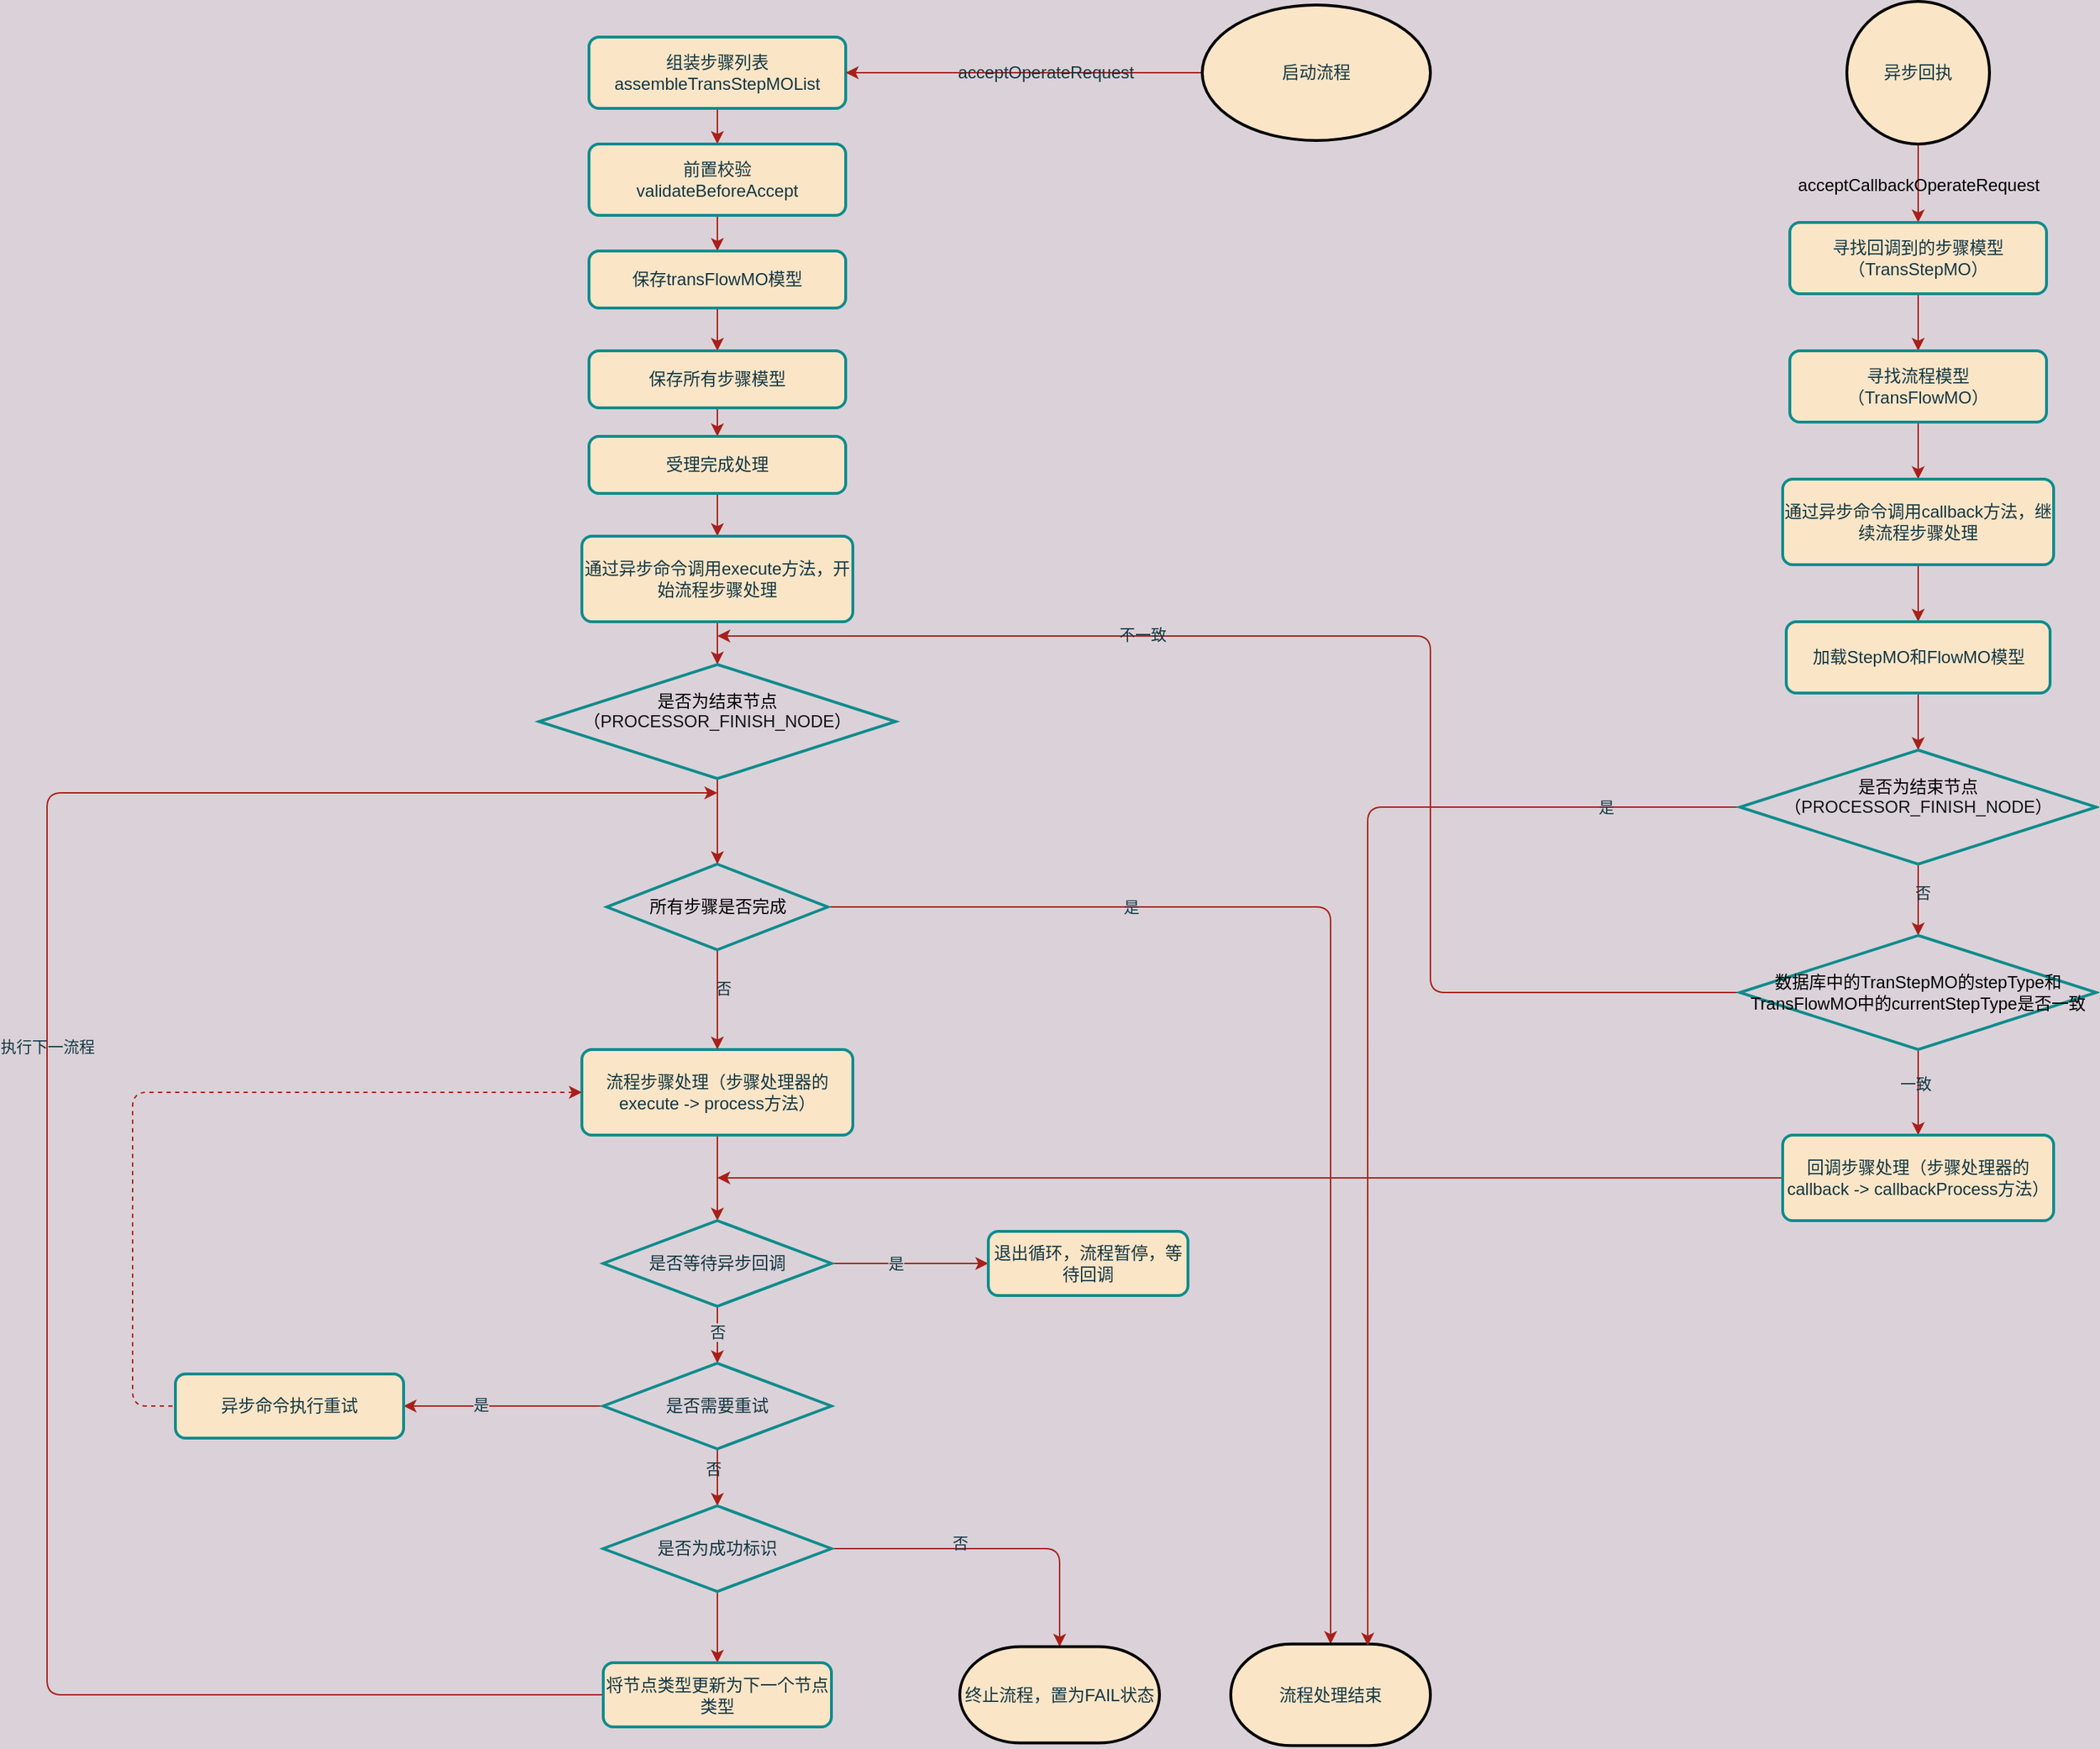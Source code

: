 <mxfile version="15.0.3" type="github">
  <diagram id="gjjfhEqOlBLSCpjZTNxB" name="第 1 页">
    <mxGraphModel dx="2989" dy="1366" grid="0" gridSize="10" guides="1" tooltips="1" connect="1" arrows="1" fold="1" page="1" pageScale="1" pageWidth="827" pageHeight="1169" background="#DAD2D8" math="0" shadow="0">
      <root>
        <mxCell id="0" />
        <mxCell id="1" parent="0" />
        <mxCell id="bWsxu2lpcLckADZo8OrW-3" style="edgeStyle=orthogonalEdgeStyle;rounded=0;orthogonalLoop=1;jettySize=auto;html=1;entryX=0.5;entryY=0;entryDx=0;entryDy=0;labelBackgroundColor=#DAD2D8;strokeColor=#A8201A;fontColor=#143642;" edge="1" parent="1" source="bWsxu2lpcLckADZo8OrW-1" target="bWsxu2lpcLckADZo8OrW-2">
          <mxGeometry relative="1" as="geometry" />
        </mxCell>
        <mxCell id="bWsxu2lpcLckADZo8OrW-1" value="组装步骤列表&lt;br&gt;assembleTransStepMOList" style="rounded=1;whiteSpace=wrap;html=1;absoluteArcSize=1;arcSize=14;strokeWidth=2;fillColor=#FAE5C7;strokeColor=#0F8B8D;fontColor=#143642;" vertex="1" parent="1">
          <mxGeometry x="180" y="220" width="180" height="50" as="geometry" />
        </mxCell>
        <mxCell id="bWsxu2lpcLckADZo8OrW-5" style="edgeStyle=orthogonalEdgeStyle;rounded=0;orthogonalLoop=1;jettySize=auto;html=1;entryX=0.5;entryY=0;entryDx=0;entryDy=0;labelBackgroundColor=#DAD2D8;strokeColor=#A8201A;fontColor=#143642;" edge="1" parent="1" source="bWsxu2lpcLckADZo8OrW-2" target="bWsxu2lpcLckADZo8OrW-4">
          <mxGeometry relative="1" as="geometry" />
        </mxCell>
        <mxCell id="bWsxu2lpcLckADZo8OrW-2" value="前置校验&lt;br&gt;validateBeforeAccept" style="rounded=1;whiteSpace=wrap;html=1;absoluteArcSize=1;arcSize=14;strokeWidth=2;fillColor=#FAE5C7;strokeColor=#0F8B8D;fontColor=#143642;" vertex="1" parent="1">
          <mxGeometry x="180" y="295" width="180" height="50" as="geometry" />
        </mxCell>
        <mxCell id="bWsxu2lpcLckADZo8OrW-7" style="edgeStyle=orthogonalEdgeStyle;rounded=0;orthogonalLoop=1;jettySize=auto;html=1;entryX=0.5;entryY=0;entryDx=0;entryDy=0;labelBackgroundColor=#DAD2D8;strokeColor=#A8201A;fontColor=#143642;" edge="1" parent="1" source="bWsxu2lpcLckADZo8OrW-4" target="bWsxu2lpcLckADZo8OrW-6">
          <mxGeometry relative="1" as="geometry" />
        </mxCell>
        <mxCell id="bWsxu2lpcLckADZo8OrW-4" value="保存transFlowMO模型" style="rounded=1;whiteSpace=wrap;html=1;absoluteArcSize=1;arcSize=14;strokeWidth=2;fillColor=#FAE5C7;strokeColor=#0F8B8D;fontColor=#143642;" vertex="1" parent="1">
          <mxGeometry x="180" y="370" width="180" height="40" as="geometry" />
        </mxCell>
        <mxCell id="bWsxu2lpcLckADZo8OrW-11" style="edgeStyle=orthogonalEdgeStyle;rounded=0;orthogonalLoop=1;jettySize=auto;html=1;labelBackgroundColor=#DAD2D8;strokeColor=#A8201A;fontColor=#143642;" edge="1" parent="1" source="bWsxu2lpcLckADZo8OrW-6" target="bWsxu2lpcLckADZo8OrW-10">
          <mxGeometry relative="1" as="geometry" />
        </mxCell>
        <mxCell id="bWsxu2lpcLckADZo8OrW-6" value="保存所有步骤模型" style="rounded=1;whiteSpace=wrap;html=1;absoluteArcSize=1;arcSize=14;strokeWidth=2;fillColor=#FAE5C7;strokeColor=#0F8B8D;fontColor=#143642;" vertex="1" parent="1">
          <mxGeometry x="180" y="440" width="180" height="40" as="geometry" />
        </mxCell>
        <mxCell id="bWsxu2lpcLckADZo8OrW-13" style="edgeStyle=orthogonalEdgeStyle;rounded=0;orthogonalLoop=1;jettySize=auto;html=1;labelBackgroundColor=#DAD2D8;strokeColor=#A8201A;fontColor=#143642;" edge="1" parent="1" source="bWsxu2lpcLckADZo8OrW-10" target="bWsxu2lpcLckADZo8OrW-12">
          <mxGeometry relative="1" as="geometry" />
        </mxCell>
        <mxCell id="bWsxu2lpcLckADZo8OrW-10" value="受理完成处理" style="rounded=1;whiteSpace=wrap;html=1;absoluteArcSize=1;arcSize=14;strokeWidth=2;fillColor=#FAE5C7;strokeColor=#0F8B8D;fontColor=#143642;" vertex="1" parent="1">
          <mxGeometry x="180" y="500" width="180" height="40" as="geometry" />
        </mxCell>
        <mxCell id="bWsxu2lpcLckADZo8OrW-21" style="edgeStyle=orthogonalEdgeStyle;rounded=0;orthogonalLoop=1;jettySize=auto;html=1;labelBackgroundColor=#DAD2D8;strokeColor=#A8201A;fontColor=#143642;entryX=0.5;entryY=0;entryDx=0;entryDy=0;entryPerimeter=0;" edge="1" parent="1" source="bWsxu2lpcLckADZo8OrW-12" target="bWsxu2lpcLckADZo8OrW-49">
          <mxGeometry relative="1" as="geometry">
            <mxPoint x="270" y="780" as="targetPoint" />
          </mxGeometry>
        </mxCell>
        <mxCell id="bWsxu2lpcLckADZo8OrW-12" value="通过异步命令调用execute方法，开始流程步骤处理" style="rounded=1;whiteSpace=wrap;html=1;absoluteArcSize=1;arcSize=14;strokeWidth=2;fillColor=#FAE5C7;strokeColor=#0F8B8D;fontColor=#143642;" vertex="1" parent="1">
          <mxGeometry x="175" y="570" width="190" height="60" as="geometry" />
        </mxCell>
        <mxCell id="bWsxu2lpcLckADZo8OrW-16" style="edgeStyle=orthogonalEdgeStyle;rounded=0;orthogonalLoop=1;jettySize=auto;html=1;entryX=0.5;entryY=0;entryDx=0;entryDy=0;entryPerimeter=0;labelBackgroundColor=#DAD2D8;strokeColor=#A8201A;fontColor=#143642;" edge="1" parent="1" source="bWsxu2lpcLckADZo8OrW-14" target="bWsxu2lpcLckADZo8OrW-15">
          <mxGeometry relative="1" as="geometry" />
        </mxCell>
        <mxCell id="bWsxu2lpcLckADZo8OrW-14" value="流程步骤处理（步骤处理器的execute -&amp;gt; process方法）" style="rounded=1;whiteSpace=wrap;html=1;absoluteArcSize=1;arcSize=14;strokeWidth=2;fillColor=#FAE5C7;strokeColor=#0F8B8D;fontColor=#143642;" vertex="1" parent="1">
          <mxGeometry x="175" y="930" width="190" height="60" as="geometry" />
        </mxCell>
        <mxCell id="bWsxu2lpcLckADZo8OrW-18" style="edgeStyle=orthogonalEdgeStyle;rounded=0;orthogonalLoop=1;jettySize=auto;html=1;entryX=0;entryY=0.5;entryDx=0;entryDy=0;labelBackgroundColor=#DAD2D8;strokeColor=#A8201A;fontColor=#143642;exitX=1;exitY=0.5;exitDx=0;exitDy=0;exitPerimeter=0;" edge="1" parent="1" source="bWsxu2lpcLckADZo8OrW-15" target="bWsxu2lpcLckADZo8OrW-17">
          <mxGeometry relative="1" as="geometry">
            <Array as="points" />
          </mxGeometry>
        </mxCell>
        <mxCell id="bWsxu2lpcLckADZo8OrW-19" value="是" style="edgeLabel;html=1;align=center;verticalAlign=middle;resizable=0;points=[];labelBackgroundColor=#DAD2D8;fontColor=#143642;" vertex="1" connectable="0" parent="bWsxu2lpcLckADZo8OrW-18">
          <mxGeometry x="-0.189" y="-3" relative="1" as="geometry">
            <mxPoint y="-3" as="offset" />
          </mxGeometry>
        </mxCell>
        <mxCell id="bWsxu2lpcLckADZo8OrW-20" style="edgeStyle=orthogonalEdgeStyle;rounded=0;orthogonalLoop=1;jettySize=auto;html=1;entryX=0.5;entryY=0;entryDx=0;entryDy=0;entryPerimeter=0;labelBackgroundColor=#DAD2D8;strokeColor=#A8201A;fontColor=#143642;" edge="1" parent="1" source="bWsxu2lpcLckADZo8OrW-15" target="bWsxu2lpcLckADZo8OrW-23">
          <mxGeometry relative="1" as="geometry">
            <mxPoint x="270" y="1210" as="targetPoint" />
          </mxGeometry>
        </mxCell>
        <mxCell id="bWsxu2lpcLckADZo8OrW-22" value="否" style="edgeLabel;html=1;align=center;verticalAlign=middle;resizable=0;points=[];labelBackgroundColor=#DAD2D8;fontColor=#143642;" vertex="1" connectable="0" parent="bWsxu2lpcLckADZo8OrW-20">
          <mxGeometry x="-0.106" relative="1" as="geometry">
            <mxPoint as="offset" />
          </mxGeometry>
        </mxCell>
        <mxCell id="bWsxu2lpcLckADZo8OrW-15" value="是否等待异步回调" style="strokeWidth=2;html=1;shape=mxgraph.flowchart.decision;whiteSpace=wrap;fillColor=none;strokeColor=#0F8B8D;fontColor=#143642;" vertex="1" parent="1">
          <mxGeometry x="190" y="1050" width="160" height="60" as="geometry" />
        </mxCell>
        <mxCell id="bWsxu2lpcLckADZo8OrW-17" value="退出循环，流程暂停，等待回调" style="rounded=1;whiteSpace=wrap;html=1;absoluteArcSize=1;arcSize=14;strokeWidth=2;fillColor=#FAE5C7;strokeColor=#0F8B8D;fontColor=#143642;" vertex="1" parent="1">
          <mxGeometry x="460" y="1057.5" width="140" height="45" as="geometry" />
        </mxCell>
        <mxCell id="bWsxu2lpcLckADZo8OrW-24" style="edgeStyle=orthogonalEdgeStyle;rounded=0;orthogonalLoop=1;jettySize=auto;html=1;entryX=1;entryY=0.5;entryDx=0;entryDy=0;labelBackgroundColor=#DAD2D8;strokeColor=#A8201A;fontColor=#143642;" edge="1" parent="1" source="bWsxu2lpcLckADZo8OrW-23" target="bWsxu2lpcLckADZo8OrW-26">
          <mxGeometry relative="1" as="geometry">
            <mxPoint x="470" y="1225" as="targetPoint" />
          </mxGeometry>
        </mxCell>
        <mxCell id="bWsxu2lpcLckADZo8OrW-25" value="是" style="edgeLabel;html=1;align=center;verticalAlign=middle;resizable=0;points=[];labelBackgroundColor=#DAD2D8;fontColor=#143642;" vertex="1" connectable="0" parent="bWsxu2lpcLckADZo8OrW-24">
          <mxGeometry x="0.233" y="-1" relative="1" as="geometry">
            <mxPoint as="offset" />
          </mxGeometry>
        </mxCell>
        <mxCell id="bWsxu2lpcLckADZo8OrW-29" style="edgeStyle=orthogonalEdgeStyle;curved=0;rounded=1;sketch=0;orthogonalLoop=1;jettySize=auto;html=1;entryX=0.5;entryY=0;entryDx=0;entryDy=0;entryPerimeter=0;fontColor=#143642;strokeColor=#A8201A;fillColor=#FAE5C7;" edge="1" parent="1" source="bWsxu2lpcLckADZo8OrW-23" target="bWsxu2lpcLckADZo8OrW-28">
          <mxGeometry relative="1" as="geometry" />
        </mxCell>
        <mxCell id="bWsxu2lpcLckADZo8OrW-33" value="否" style="edgeLabel;html=1;align=center;verticalAlign=middle;resizable=0;points=[];fontColor=#143642;labelBackgroundColor=none;" vertex="1" connectable="0" parent="bWsxu2lpcLckADZo8OrW-29">
          <mxGeometry x="-0.3" y="-3" relative="1" as="geometry">
            <mxPoint as="offset" />
          </mxGeometry>
        </mxCell>
        <mxCell id="bWsxu2lpcLckADZo8OrW-23" value="是否需要重试" style="strokeWidth=2;html=1;shape=mxgraph.flowchart.decision;whiteSpace=wrap;fillColor=none;strokeColor=#0F8B8D;fontColor=#143642;" vertex="1" parent="1">
          <mxGeometry x="190" y="1150" width="160" height="60" as="geometry" />
        </mxCell>
        <mxCell id="bWsxu2lpcLckADZo8OrW-27" style="edgeStyle=orthogonalEdgeStyle;rounded=1;orthogonalLoop=1;jettySize=auto;html=1;labelBackgroundColor=#DAD2D8;strokeColor=#A8201A;fontColor=#143642;dashed=1;exitX=1;exitY=0.5;exitDx=0;exitDy=0;entryX=0;entryY=0.5;entryDx=0;entryDy=0;" edge="1" parent="1" source="bWsxu2lpcLckADZo8OrW-26" target="bWsxu2lpcLckADZo8OrW-14">
          <mxGeometry relative="1" as="geometry">
            <mxPoint x="170" y="960" as="targetPoint" />
            <Array as="points">
              <mxPoint x="-140" y="1180" />
              <mxPoint x="-140" y="960" />
            </Array>
          </mxGeometry>
        </mxCell>
        <mxCell id="bWsxu2lpcLckADZo8OrW-26" value="异步命令执行重试" style="rounded=1;whiteSpace=wrap;html=1;absoluteArcSize=1;arcSize=14;strokeWidth=2;fillColor=#FAE5C7;strokeColor=#0F8B8D;fontColor=#143642;" vertex="1" parent="1">
          <mxGeometry x="-110" y="1157.5" width="160" height="45" as="geometry" />
        </mxCell>
        <mxCell id="bWsxu2lpcLckADZo8OrW-31" style="edgeStyle=orthogonalEdgeStyle;curved=0;rounded=1;sketch=0;orthogonalLoop=1;jettySize=auto;html=1;entryX=0.5;entryY=0;entryDx=0;entryDy=0;fontColor=#143642;strokeColor=#A8201A;fillColor=#FAE5C7;entryPerimeter=0;" edge="1" parent="1" source="bWsxu2lpcLckADZo8OrW-28" target="bWsxu2lpcLckADZo8OrW-47">
          <mxGeometry relative="1" as="geometry">
            <mxPoint x="510" y="1360" as="targetPoint" />
          </mxGeometry>
        </mxCell>
        <mxCell id="bWsxu2lpcLckADZo8OrW-32" value="否" style="edgeLabel;html=1;align=center;verticalAlign=middle;resizable=0;points=[];fontColor=#143642;labelBackgroundColor=none;" vertex="1" connectable="0" parent="bWsxu2lpcLckADZo8OrW-31">
          <mxGeometry x="-0.214" y="2" relative="1" as="geometry">
            <mxPoint y="-2" as="offset" />
          </mxGeometry>
        </mxCell>
        <mxCell id="bWsxu2lpcLckADZo8OrW-37" style="edgeStyle=orthogonalEdgeStyle;curved=0;rounded=1;sketch=0;orthogonalLoop=1;jettySize=auto;html=1;fontColor=#143642;strokeColor=#A8201A;fillColor=#FAE5C7;" edge="1" parent="1" source="bWsxu2lpcLckADZo8OrW-28" target="bWsxu2lpcLckADZo8OrW-36">
          <mxGeometry relative="1" as="geometry" />
        </mxCell>
        <mxCell id="bWsxu2lpcLckADZo8OrW-28" value="是否为成功标识" style="strokeWidth=2;html=1;shape=mxgraph.flowchart.decision;whiteSpace=wrap;fillColor=none;strokeColor=#0F8B8D;fontColor=#143642;" vertex="1" parent="1">
          <mxGeometry x="190" y="1250" width="160" height="60" as="geometry" />
        </mxCell>
        <mxCell id="bWsxu2lpcLckADZo8OrW-40" style="edgeStyle=orthogonalEdgeStyle;curved=0;rounded=1;sketch=0;orthogonalLoop=1;jettySize=auto;html=1;fontColor=#143642;strokeColor=#A8201A;fillColor=#FAE5C7;exitX=1;exitY=0.5;exitDx=0;exitDy=0;" edge="1" parent="1" source="bWsxu2lpcLckADZo8OrW-36">
          <mxGeometry relative="1" as="geometry">
            <mxPoint x="270" y="750" as="targetPoint" />
            <Array as="points">
              <mxPoint x="-200" y="1383" />
              <mxPoint x="-200" y="750" />
              <mxPoint x="270" y="750" />
            </Array>
          </mxGeometry>
        </mxCell>
        <mxCell id="bWsxu2lpcLckADZo8OrW-41" value="执行下一流程" style="edgeLabel;html=1;align=center;verticalAlign=middle;resizable=0;points=[];fontColor=#143642;labelBackgroundColor=none;" vertex="1" connectable="0" parent="bWsxu2lpcLckADZo8OrW-40">
          <mxGeometry x="0.021" relative="1" as="geometry">
            <mxPoint y="-161" as="offset" />
          </mxGeometry>
        </mxCell>
        <mxCell id="bWsxu2lpcLckADZo8OrW-36" value="将节点类型更新为下一个节点类型" style="rounded=1;whiteSpace=wrap;html=1;absoluteArcSize=1;arcSize=14;strokeWidth=2;fillColor=#FAE5C7;strokeColor=#0F8B8D;fontColor=#143642;" vertex="1" parent="1">
          <mxGeometry x="190" y="1360" width="160" height="45" as="geometry" />
        </mxCell>
        <mxCell id="bWsxu2lpcLckADZo8OrW-51" value="&lt;span style=&quot;font-size: 12px;&quot;&gt;acceptOperateRequest&lt;/span&gt;" style="edgeStyle=orthogonalEdgeStyle;curved=0;rounded=1;sketch=0;orthogonalLoop=1;jettySize=auto;html=1;entryX=1;entryY=0.5;entryDx=0;entryDy=0;fontColor=#143642;strokeColor=#A8201A;fillColor=#FAE5C7;labelBackgroundColor=none;" edge="1" parent="1" source="bWsxu2lpcLckADZo8OrW-38" target="bWsxu2lpcLckADZo8OrW-1">
          <mxGeometry x="-0.12" relative="1" as="geometry">
            <mxPoint as="offset" />
          </mxGeometry>
        </mxCell>
        <mxCell id="bWsxu2lpcLckADZo8OrW-38" value="启动流程&lt;br&gt;" style="strokeWidth=2;html=1;shape=mxgraph.flowchart.start_2;whiteSpace=wrap;rounded=0;labelBackgroundColor=none;sketch=0;fontColor=#143642;fillColor=#FAE5C7;" vertex="1" parent="1">
          <mxGeometry x="610" y="197.5" width="160" height="95" as="geometry" />
        </mxCell>
        <mxCell id="bWsxu2lpcLckADZo8OrW-43" style="edgeStyle=orthogonalEdgeStyle;curved=0;rounded=1;sketch=0;orthogonalLoop=1;jettySize=auto;html=1;entryX=0.5;entryY=0;entryDx=0;entryDy=0;fontColor=#143642;strokeColor=#A8201A;fillColor=#FAE5C7;" edge="1" parent="1" source="bWsxu2lpcLckADZo8OrW-42" target="bWsxu2lpcLckADZo8OrW-14">
          <mxGeometry relative="1" as="geometry" />
        </mxCell>
        <mxCell id="bWsxu2lpcLckADZo8OrW-44" value="否" style="edgeLabel;html=1;align=center;verticalAlign=middle;resizable=0;points=[];fontColor=#143642;labelBackgroundColor=none;" vertex="1" connectable="0" parent="bWsxu2lpcLckADZo8OrW-43">
          <mxGeometry x="-0.229" y="4" relative="1" as="geometry">
            <mxPoint as="offset" />
          </mxGeometry>
        </mxCell>
        <mxCell id="bWsxu2lpcLckADZo8OrW-46" style="edgeStyle=orthogonalEdgeStyle;curved=0;rounded=1;sketch=0;orthogonalLoop=1;jettySize=auto;html=1;fontColor=#143642;strokeColor=#A8201A;fillColor=#FAE5C7;" edge="1" parent="1" source="bWsxu2lpcLckADZo8OrW-42" target="bWsxu2lpcLckADZo8OrW-45">
          <mxGeometry relative="1" as="geometry" />
        </mxCell>
        <mxCell id="bWsxu2lpcLckADZo8OrW-48" value="是" style="edgeLabel;html=1;align=center;verticalAlign=middle;resizable=0;points=[];fontColor=#143642;labelBackgroundColor=none;" vertex="1" connectable="0" parent="bWsxu2lpcLckADZo8OrW-46">
          <mxGeometry x="-0.511" relative="1" as="geometry">
            <mxPoint as="offset" />
          </mxGeometry>
        </mxCell>
        <mxCell id="bWsxu2lpcLckADZo8OrW-42" value="&lt;span&gt;&lt;font color=&quot;#000000&quot; style=&quot;font-size: 12px&quot;&gt;所有步骤是否完成&lt;/font&gt;&lt;/span&gt;" style="strokeWidth=2;html=1;shape=mxgraph.flowchart.decision;whiteSpace=wrap;fillColor=none;strokeColor=#0F8B8D;fontColor=#143642;" vertex="1" parent="1">
          <mxGeometry x="192.5" y="800" width="155" height="60" as="geometry" />
        </mxCell>
        <mxCell id="bWsxu2lpcLckADZo8OrW-45" value="流程处理结束" style="strokeWidth=2;html=1;shape=mxgraph.flowchart.terminator;whiteSpace=wrap;rounded=0;labelBackgroundColor=none;sketch=0;fontColor=#143642;fillColor=#FAE5C7;" vertex="1" parent="1">
          <mxGeometry x="630" y="1346.88" width="140" height="71.25" as="geometry" />
        </mxCell>
        <mxCell id="bWsxu2lpcLckADZo8OrW-47" value="终止流程，置为FAIL状态" style="strokeWidth=2;html=1;shape=mxgraph.flowchart.terminator;whiteSpace=wrap;rounded=0;labelBackgroundColor=none;sketch=0;fontColor=#143642;fillColor=#FAE5C7;" vertex="1" parent="1">
          <mxGeometry x="440" y="1348.75" width="140" height="67.5" as="geometry" />
        </mxCell>
        <mxCell id="bWsxu2lpcLckADZo8OrW-50" style="edgeStyle=orthogonalEdgeStyle;curved=0;rounded=1;sketch=0;orthogonalLoop=1;jettySize=auto;html=1;entryX=0.5;entryY=0;entryDx=0;entryDy=0;entryPerimeter=0;fontColor=#143642;strokeColor=#A8201A;fillColor=#FAE5C7;" edge="1" parent="1" source="bWsxu2lpcLckADZo8OrW-49" target="bWsxu2lpcLckADZo8OrW-42">
          <mxGeometry relative="1" as="geometry" />
        </mxCell>
        <mxCell id="bWsxu2lpcLckADZo8OrW-49" value="&lt;font color=&quot;#000000&quot; style=&quot;font-size: 12px&quot;&gt;是否为结束节点&lt;br&gt;&lt;font style=&quot;font-size: 12px&quot;&gt;（&lt;/font&gt;&lt;/font&gt;&lt;font style=&quot;font-size: 12px&quot;&gt;&lt;font style=&quot;font-size: 12px&quot;&gt;&lt;span style=&quot;color: rgb(18 , 20 , 22)&quot;&gt;PROCESSOR_FINISH_NODE&lt;/span&gt;&lt;span style=&quot;color: rgb(0 , 0 , 0)&quot;&gt;）&lt;/span&gt;&lt;/font&gt;&lt;br&gt;&lt;/font&gt;&lt;span style=&quot;color: rgba(0 , 0 , 0 , 0) ; font-family: monospace ; font-size: 0px&quot;&gt;%3CmxGraphModel%3E%3Croot%3E%3CmxCell%20id%3D%220%22%2F%3E%3CmxCell%20id%3D%221%22%20parent%3D%220%22%2F%3E%3CmxCell%20id%3D%222%22%20value%3D%22%26lt%3Bspan%26gt%3B%26lt%3Bfont%20color%3D%26quot%3B%23000000%26quot%3B%20style%3D%26quot%3Bfont-size%3A%2012px%26quot%3B%26gt%3B%E6%89%80%E6%9C%89%E6%AD%A5%E9%AA%A4%E6%98%AF%E5%90%A6%E5%AE%8C%E6%88%90%26lt%3B%2Ffont%26gt%3B%26lt%3B%2Fspan%26gt%3B%22%20style%3D%22strokeWidth%3D2%3Bhtml%3D1%3Bshape%3Dmxgraph.flowchart.decision%3BwhiteSpace%3Dwrap%3BfillColor%3Dnone%3BstrokeColor%3D%230F8B8D%3BfontColor%3D%23143642%3B%22%20vertex%3D%221%22%20parent%3D%221%22%3E%3CmxGeometry%20x%3D%22145%22%20y%3D%22780%22%20width%3D%22250%22%20height%3D%2280%22%20as%3D%22geometry%22%2F%3E%3C%2FmxCell%3E%3C%2Froot%3E%3C%2FmxGraphModel%3E&lt;/span&gt;&lt;font color=&quot;#000000&quot;&gt;&lt;br&gt;&lt;/font&gt;" style="strokeWidth=2;html=1;shape=mxgraph.flowchart.decision;whiteSpace=wrap;fillColor=none;strokeColor=#0F8B8D;fontColor=#143642;" vertex="1" parent="1">
          <mxGeometry x="145" y="660" width="250" height="80" as="geometry" />
        </mxCell>
        <mxCell id="bWsxu2lpcLckADZo8OrW-55" style="edgeStyle=orthogonalEdgeStyle;curved=0;rounded=1;sketch=0;orthogonalLoop=1;jettySize=auto;html=1;entryX=0.5;entryY=0;entryDx=0;entryDy=0;fontColor=#143642;strokeColor=#A8201A;fillColor=#FAE5C7;" edge="1" parent="1" source="bWsxu2lpcLckADZo8OrW-53" target="bWsxu2lpcLckADZo8OrW-54">
          <mxGeometry relative="1" as="geometry" />
        </mxCell>
        <mxCell id="bWsxu2lpcLckADZo8OrW-56" value="&lt;pre&gt;&lt;font style=&quot;font-size: 12px;&quot; face=&quot;Helvetica&quot; color=&quot;#000000&quot;&gt;acceptCallbackOperateRequest&lt;/font&gt;&lt;/pre&gt;" style="edgeLabel;html=1;align=center;verticalAlign=middle;resizable=0;points=[];fontColor=#143642;labelBackgroundColor=none;" vertex="1" connectable="0" parent="bWsxu2lpcLckADZo8OrW-55">
          <mxGeometry x="-0.467" relative="1" as="geometry">
            <mxPoint y="14" as="offset" />
          </mxGeometry>
        </mxCell>
        <mxCell id="bWsxu2lpcLckADZo8OrW-53" value="异步回执" style="strokeWidth=2;html=1;shape=mxgraph.flowchart.start_2;whiteSpace=wrap;rounded=0;labelBackgroundColor=none;sketch=0;fontColor=#143642;fillColor=#FAE5C7;" vertex="1" parent="1">
          <mxGeometry x="1062" y="195" width="100" height="100" as="geometry" />
        </mxCell>
        <mxCell id="bWsxu2lpcLckADZo8OrW-58" style="edgeStyle=orthogonalEdgeStyle;curved=0;rounded=1;sketch=0;orthogonalLoop=1;jettySize=auto;html=1;entryX=0.5;entryY=0;entryDx=0;entryDy=0;labelBackgroundColor=none;fontColor=#143642;strokeColor=#A8201A;fillColor=#FAE5C7;" edge="1" parent="1" source="bWsxu2lpcLckADZo8OrW-54" target="bWsxu2lpcLckADZo8OrW-57">
          <mxGeometry relative="1" as="geometry" />
        </mxCell>
        <mxCell id="bWsxu2lpcLckADZo8OrW-54" value="寻找回调到的步骤模型&lt;br&gt;（TransStepMO）" style="rounded=1;whiteSpace=wrap;html=1;absoluteArcSize=1;arcSize=14;strokeWidth=2;fillColor=#FAE5C7;strokeColor=#0F8B8D;fontColor=#143642;" vertex="1" parent="1">
          <mxGeometry x="1022" y="350" width="180" height="50" as="geometry" />
        </mxCell>
        <mxCell id="bWsxu2lpcLckADZo8OrW-60" style="edgeStyle=orthogonalEdgeStyle;curved=0;rounded=1;sketch=0;orthogonalLoop=1;jettySize=auto;html=1;entryX=0.5;entryY=0;entryDx=0;entryDy=0;labelBackgroundColor=none;fontColor=#143642;strokeColor=#A8201A;fillColor=#FAE5C7;" edge="1" parent="1" source="bWsxu2lpcLckADZo8OrW-57" target="bWsxu2lpcLckADZo8OrW-59">
          <mxGeometry relative="1" as="geometry" />
        </mxCell>
        <mxCell id="bWsxu2lpcLckADZo8OrW-57" value="寻找流程模型&lt;br&gt;（TransFlowMO）" style="rounded=1;whiteSpace=wrap;html=1;absoluteArcSize=1;arcSize=14;strokeWidth=2;fillColor=#FAE5C7;strokeColor=#0F8B8D;fontColor=#143642;" vertex="1" parent="1">
          <mxGeometry x="1022" y="440" width="180" height="50" as="geometry" />
        </mxCell>
        <mxCell id="bWsxu2lpcLckADZo8OrW-64" value="" style="edgeStyle=orthogonalEdgeStyle;curved=0;rounded=1;sketch=0;orthogonalLoop=1;jettySize=auto;html=1;labelBackgroundColor=none;fontColor=#143642;strokeColor=#A8201A;fillColor=#FAE5C7;" edge="1" parent="1" source="bWsxu2lpcLckADZo8OrW-59" target="bWsxu2lpcLckADZo8OrW-61">
          <mxGeometry relative="1" as="geometry" />
        </mxCell>
        <mxCell id="bWsxu2lpcLckADZo8OrW-59" value="通过异步命令调用callback方法，继续流程步骤处理" style="rounded=1;whiteSpace=wrap;html=1;absoluteArcSize=1;arcSize=14;strokeWidth=2;fillColor=#FAE5C7;strokeColor=#0F8B8D;fontColor=#143642;" vertex="1" parent="1">
          <mxGeometry x="1017" y="530" width="190" height="60" as="geometry" />
        </mxCell>
        <mxCell id="bWsxu2lpcLckADZo8OrW-63" value="" style="edgeStyle=orthogonalEdgeStyle;curved=0;rounded=1;sketch=0;orthogonalLoop=1;jettySize=auto;html=1;labelBackgroundColor=none;fontColor=#143642;strokeColor=#A8201A;fillColor=#FAE5C7;" edge="1" parent="1" source="bWsxu2lpcLckADZo8OrW-61" target="bWsxu2lpcLckADZo8OrW-62">
          <mxGeometry relative="1" as="geometry" />
        </mxCell>
        <mxCell id="bWsxu2lpcLckADZo8OrW-61" value="加载StepMO和FlowMO模型" style="rounded=1;whiteSpace=wrap;html=1;absoluteArcSize=1;arcSize=14;strokeWidth=2;fillColor=#FAE5C7;strokeColor=#0F8B8D;fontColor=#143642;" vertex="1" parent="1">
          <mxGeometry x="1019.5" y="630" width="185" height="50" as="geometry" />
        </mxCell>
        <mxCell id="bWsxu2lpcLckADZo8OrW-65" style="edgeStyle=orthogonalEdgeStyle;curved=0;rounded=1;sketch=0;orthogonalLoop=1;jettySize=auto;html=1;entryX=0.686;entryY=0.016;entryDx=0;entryDy=0;entryPerimeter=0;labelBackgroundColor=none;fontColor=#143642;strokeColor=#A8201A;fillColor=#FAE5C7;" edge="1" parent="1" source="bWsxu2lpcLckADZo8OrW-62" target="bWsxu2lpcLckADZo8OrW-45">
          <mxGeometry relative="1" as="geometry" />
        </mxCell>
        <mxCell id="bWsxu2lpcLckADZo8OrW-66" value="是" style="edgeLabel;html=1;align=center;verticalAlign=middle;resizable=0;points=[];fontColor=#143642;labelBackgroundColor=none;" vertex="1" connectable="0" parent="bWsxu2lpcLckADZo8OrW-65">
          <mxGeometry x="-0.779" relative="1" as="geometry">
            <mxPoint as="offset" />
          </mxGeometry>
        </mxCell>
        <mxCell id="bWsxu2lpcLckADZo8OrW-70" value="" style="edgeStyle=orthogonalEdgeStyle;curved=0;rounded=1;sketch=0;orthogonalLoop=1;jettySize=auto;html=1;labelBackgroundColor=none;fontColor=#143642;strokeColor=#A8201A;fillColor=#FAE5C7;" edge="1" parent="1" source="bWsxu2lpcLckADZo8OrW-62" target="bWsxu2lpcLckADZo8OrW-67">
          <mxGeometry relative="1" as="geometry" />
        </mxCell>
        <mxCell id="bWsxu2lpcLckADZo8OrW-74" value="否" style="edgeLabel;html=1;align=center;verticalAlign=middle;resizable=0;points=[];fontColor=#143642;labelBackgroundColor=none;" vertex="1" connectable="0" parent="bWsxu2lpcLckADZo8OrW-70">
          <mxGeometry x="-0.2" y="3" relative="1" as="geometry">
            <mxPoint as="offset" />
          </mxGeometry>
        </mxCell>
        <mxCell id="bWsxu2lpcLckADZo8OrW-62" value="&lt;font color=&quot;#000000&quot; style=&quot;font-size: 12px&quot;&gt;是否为结束节点&lt;br&gt;&lt;font style=&quot;font-size: 12px&quot;&gt;（&lt;/font&gt;&lt;/font&gt;&lt;font style=&quot;font-size: 12px&quot;&gt;&lt;font style=&quot;font-size: 12px&quot;&gt;&lt;span style=&quot;color: rgb(18 , 20 , 22)&quot;&gt;PROCESSOR_FINISH_NODE&lt;/span&gt;&lt;span style=&quot;color: rgb(0 , 0 , 0)&quot;&gt;）&lt;/span&gt;&lt;/font&gt;&lt;br&gt;&lt;/font&gt;&lt;span style=&quot;color: rgba(0 , 0 , 0 , 0) ; font-family: monospace ; font-size: 0px&quot;&gt;%3CmxGraphModel%3E%3Croot%3E%3CmxCell%20id%3D%220%22%2F%3E%3CmxCell%20id%3D%221%22%20parent%3D%220%22%2F%3E%3CmxCell%20id%3D%222%22%20value%3D%22%26lt%3Bspan%26gt%3B%26lt%3Bfont%20color%3D%26quot%3B%23000000%26quot%3B%20style%3D%26quot%3Bfont-size%3A%2012px%26quot%3B%26gt%3B%E6%89%80%E6%9C%89%E6%AD%A5%E9%AA%A4%E6%98%AF%E5%90%A6%E5%AE%8C%E6%88%90%26lt%3B%2Ffont%26gt%3B%26lt%3B%2Fspan%26gt%3B%22%20style%3D%22strokeWidth%3D2%3Bhtml%3D1%3Bshape%3Dmxgraph.flowchart.decision%3BwhiteSpace%3Dwrap%3BfillColor%3Dnone%3BstrokeColor%3D%230F8B8D%3BfontColor%3D%23143642%3B%22%20vertex%3D%221%22%20parent%3D%221%22%3E%3CmxGeometry%20x%3D%22145%22%20y%3D%22780%22%20width%3D%22250%22%20height%3D%2280%22%20as%3D%22geometry%22%2F%3E%3C%2FmxCell%3E%3C%2Froot%3E%3C%2FmxGraphModel%3E&lt;/span&gt;&lt;font color=&quot;#000000&quot;&gt;&lt;br&gt;&lt;/font&gt;" style="strokeWidth=2;html=1;shape=mxgraph.flowchart.decision;whiteSpace=wrap;fillColor=none;strokeColor=#0F8B8D;fontColor=#143642;" vertex="1" parent="1">
          <mxGeometry x="987" y="720" width="250" height="80" as="geometry" />
        </mxCell>
        <mxCell id="bWsxu2lpcLckADZo8OrW-68" style="edgeStyle=orthogonalEdgeStyle;curved=0;rounded=1;sketch=0;orthogonalLoop=1;jettySize=auto;html=1;labelBackgroundColor=none;fontColor=#143642;strokeColor=#A8201A;fillColor=#FAE5C7;" edge="1" parent="1" source="bWsxu2lpcLckADZo8OrW-67">
          <mxGeometry relative="1" as="geometry">
            <mxPoint x="270" y="640" as="targetPoint" />
            <Array as="points">
              <mxPoint x="770" y="890" />
              <mxPoint x="770" y="640" />
            </Array>
          </mxGeometry>
        </mxCell>
        <mxCell id="bWsxu2lpcLckADZo8OrW-69" value="不一致" style="edgeLabel;html=1;align=center;verticalAlign=middle;resizable=0;points=[];fontColor=#143642;labelBackgroundColor=none;" vertex="1" connectable="0" parent="bWsxu2lpcLckADZo8OrW-68">
          <mxGeometry x="0.384" y="-1" relative="1" as="geometry">
            <mxPoint as="offset" />
          </mxGeometry>
        </mxCell>
        <mxCell id="bWsxu2lpcLckADZo8OrW-72" value="" style="edgeStyle=orthogonalEdgeStyle;rounded=1;sketch=0;orthogonalLoop=1;jettySize=auto;html=1;labelBackgroundColor=none;fontColor=#143642;strokeColor=#A8201A;fillColor=#FAE5C7;" edge="1" parent="1" source="bWsxu2lpcLckADZo8OrW-67" target="bWsxu2lpcLckADZo8OrW-71">
          <mxGeometry relative="1" as="geometry" />
        </mxCell>
        <mxCell id="bWsxu2lpcLckADZo8OrW-75" value="一致" style="edgeLabel;html=1;align=center;verticalAlign=middle;resizable=0;points=[];fontColor=#143642;labelBackgroundColor=none;" vertex="1" connectable="0" parent="bWsxu2lpcLckADZo8OrW-72">
          <mxGeometry x="-0.2" y="-2" relative="1" as="geometry">
            <mxPoint as="offset" />
          </mxGeometry>
        </mxCell>
        <mxCell id="bWsxu2lpcLckADZo8OrW-67" value="&lt;font color=&quot;#000000&quot;&gt;数据库中的TranStepMO的stepType和TransFlowMO中的currentStepType是否一致&lt;br&gt;&lt;/font&gt;" style="strokeWidth=2;html=1;shape=mxgraph.flowchart.decision;whiteSpace=wrap;fillColor=none;strokeColor=#0F8B8D;fontColor=#143642;" vertex="1" parent="1">
          <mxGeometry x="987" y="850" width="250" height="80" as="geometry" />
        </mxCell>
        <mxCell id="bWsxu2lpcLckADZo8OrW-73" style="edgeStyle=orthogonalEdgeStyle;rounded=1;sketch=0;orthogonalLoop=1;jettySize=auto;html=1;labelBackgroundColor=none;fontColor=#143642;strokeColor=#A8201A;fillColor=#FAE5C7;" edge="1" parent="1" source="bWsxu2lpcLckADZo8OrW-71">
          <mxGeometry relative="1" as="geometry">
            <mxPoint x="270" y="1020" as="targetPoint" />
          </mxGeometry>
        </mxCell>
        <mxCell id="bWsxu2lpcLckADZo8OrW-71" value="回调步骤处理（步骤处理器的callback -&amp;gt; callbackProcess方法）" style="rounded=1;whiteSpace=wrap;html=1;absoluteArcSize=1;arcSize=14;strokeWidth=2;fillColor=#FAE5C7;strokeColor=#0F8B8D;fontColor=#143642;" vertex="1" parent="1">
          <mxGeometry x="1017" y="990" width="190" height="60" as="geometry" />
        </mxCell>
      </root>
    </mxGraphModel>
  </diagram>
</mxfile>
